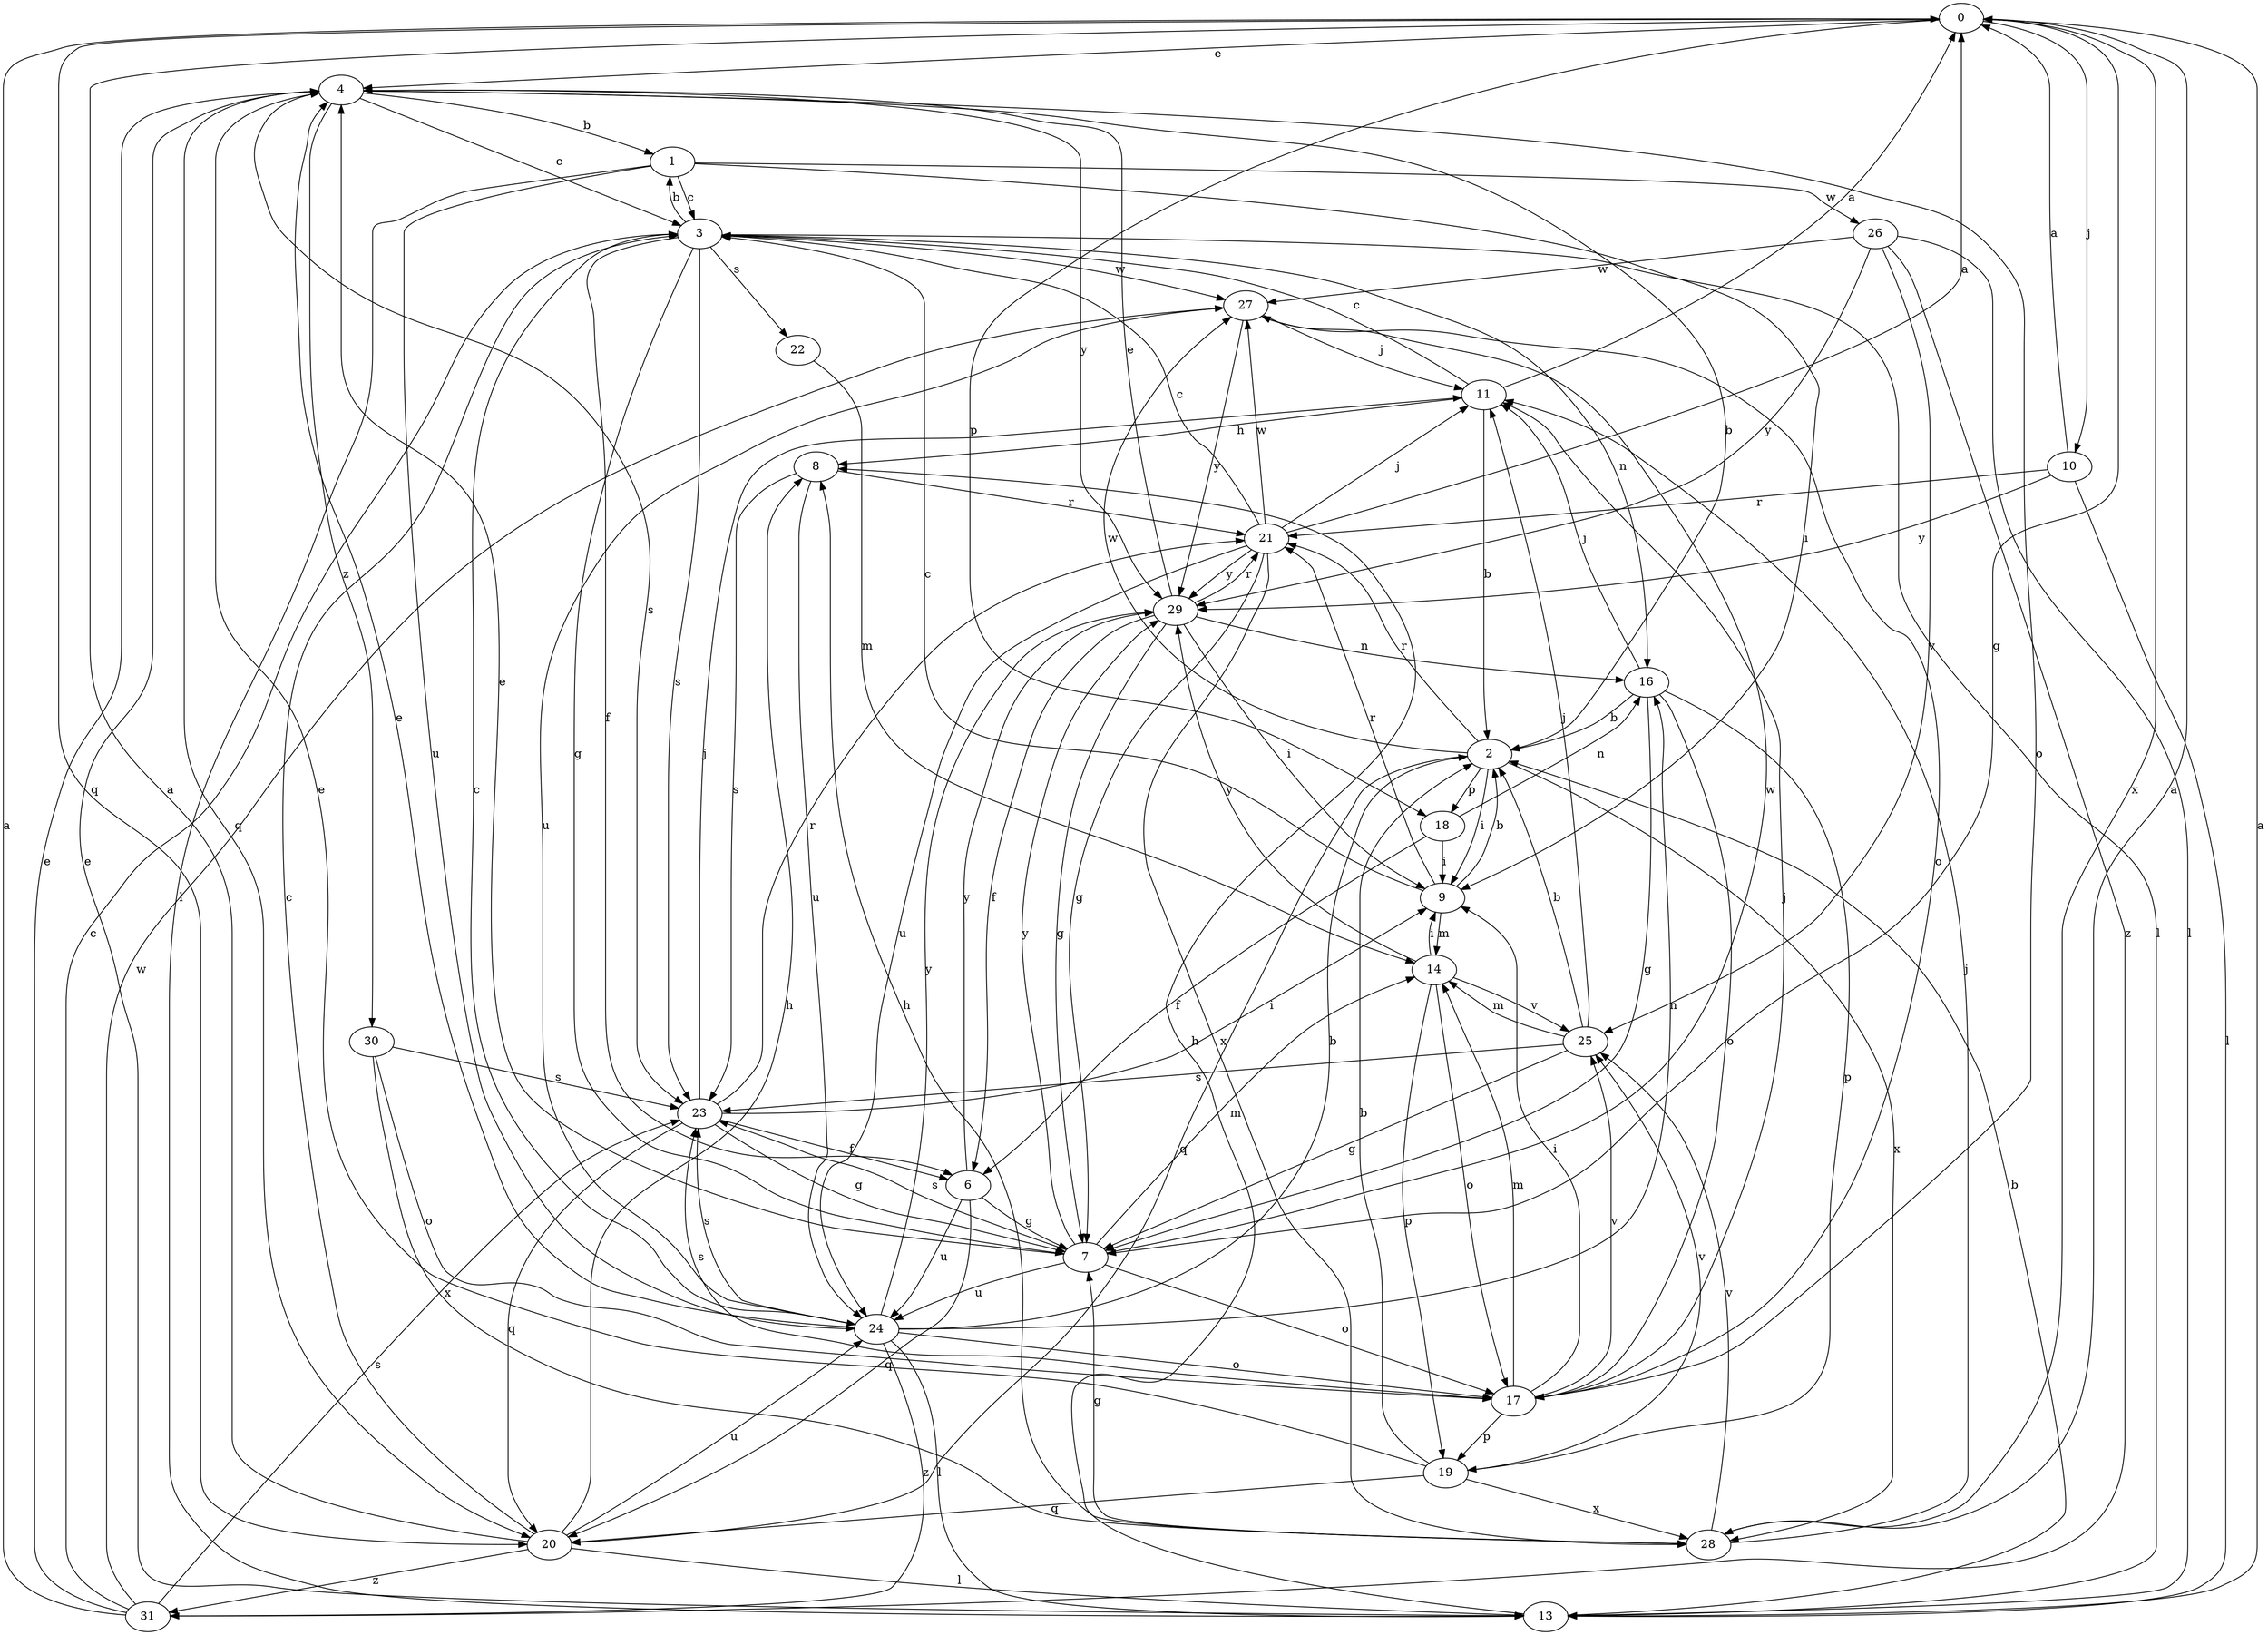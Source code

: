 strict digraph  {
0;
1;
2;
3;
4;
6;
7;
8;
9;
10;
11;
13;
14;
16;
17;
18;
19;
20;
21;
22;
23;
24;
25;
26;
27;
28;
29;
30;
31;
0 -> 4  [label=e];
0 -> 7  [label=g];
0 -> 10  [label=j];
0 -> 18  [label=p];
0 -> 20  [label=q];
0 -> 28  [label=x];
1 -> 3  [label=c];
1 -> 9  [label=i];
1 -> 13  [label=l];
1 -> 24  [label=u];
1 -> 26  [label=w];
2 -> 9  [label=i];
2 -> 18  [label=p];
2 -> 20  [label=q];
2 -> 21  [label=r];
2 -> 27  [label=w];
2 -> 28  [label=x];
3 -> 1  [label=b];
3 -> 6  [label=f];
3 -> 7  [label=g];
3 -> 13  [label=l];
3 -> 16  [label=n];
3 -> 22  [label=s];
3 -> 23  [label=s];
3 -> 27  [label=w];
4 -> 1  [label=b];
4 -> 2  [label=b];
4 -> 3  [label=c];
4 -> 17  [label=o];
4 -> 20  [label=q];
4 -> 23  [label=s];
4 -> 29  [label=y];
4 -> 30  [label=z];
6 -> 7  [label=g];
6 -> 20  [label=q];
6 -> 24  [label=u];
6 -> 29  [label=y];
7 -> 4  [label=e];
7 -> 14  [label=m];
7 -> 17  [label=o];
7 -> 23  [label=s];
7 -> 24  [label=u];
7 -> 27  [label=w];
7 -> 29  [label=y];
8 -> 21  [label=r];
8 -> 23  [label=s];
8 -> 24  [label=u];
9 -> 2  [label=b];
9 -> 3  [label=c];
9 -> 14  [label=m];
9 -> 21  [label=r];
10 -> 0  [label=a];
10 -> 13  [label=l];
10 -> 21  [label=r];
10 -> 29  [label=y];
11 -> 0  [label=a];
11 -> 2  [label=b];
11 -> 3  [label=c];
11 -> 8  [label=h];
13 -> 0  [label=a];
13 -> 2  [label=b];
13 -> 4  [label=e];
13 -> 8  [label=h];
14 -> 9  [label=i];
14 -> 17  [label=o];
14 -> 19  [label=p];
14 -> 25  [label=v];
14 -> 29  [label=y];
16 -> 2  [label=b];
16 -> 7  [label=g];
16 -> 11  [label=j];
16 -> 17  [label=o];
16 -> 19  [label=p];
17 -> 9  [label=i];
17 -> 11  [label=j];
17 -> 14  [label=m];
17 -> 19  [label=p];
17 -> 23  [label=s];
17 -> 25  [label=v];
18 -> 6  [label=f];
18 -> 9  [label=i];
18 -> 16  [label=n];
19 -> 2  [label=b];
19 -> 4  [label=e];
19 -> 20  [label=q];
19 -> 25  [label=v];
19 -> 28  [label=x];
20 -> 0  [label=a];
20 -> 3  [label=c];
20 -> 8  [label=h];
20 -> 13  [label=l];
20 -> 24  [label=u];
20 -> 31  [label=z];
21 -> 0  [label=a];
21 -> 3  [label=c];
21 -> 7  [label=g];
21 -> 11  [label=j];
21 -> 24  [label=u];
21 -> 27  [label=w];
21 -> 28  [label=x];
21 -> 29  [label=y];
22 -> 14  [label=m];
23 -> 6  [label=f];
23 -> 7  [label=g];
23 -> 9  [label=i];
23 -> 11  [label=j];
23 -> 20  [label=q];
23 -> 21  [label=r];
24 -> 2  [label=b];
24 -> 3  [label=c];
24 -> 4  [label=e];
24 -> 13  [label=l];
24 -> 16  [label=n];
24 -> 17  [label=o];
24 -> 23  [label=s];
24 -> 29  [label=y];
24 -> 31  [label=z];
25 -> 2  [label=b];
25 -> 7  [label=g];
25 -> 11  [label=j];
25 -> 14  [label=m];
25 -> 23  [label=s];
26 -> 13  [label=l];
26 -> 25  [label=v];
26 -> 27  [label=w];
26 -> 29  [label=y];
26 -> 31  [label=z];
27 -> 11  [label=j];
27 -> 17  [label=o];
27 -> 24  [label=u];
27 -> 29  [label=y];
28 -> 0  [label=a];
28 -> 7  [label=g];
28 -> 8  [label=h];
28 -> 11  [label=j];
28 -> 25  [label=v];
29 -> 4  [label=e];
29 -> 6  [label=f];
29 -> 7  [label=g];
29 -> 9  [label=i];
29 -> 16  [label=n];
29 -> 21  [label=r];
30 -> 17  [label=o];
30 -> 23  [label=s];
30 -> 28  [label=x];
31 -> 0  [label=a];
31 -> 3  [label=c];
31 -> 4  [label=e];
31 -> 23  [label=s];
31 -> 27  [label=w];
}
